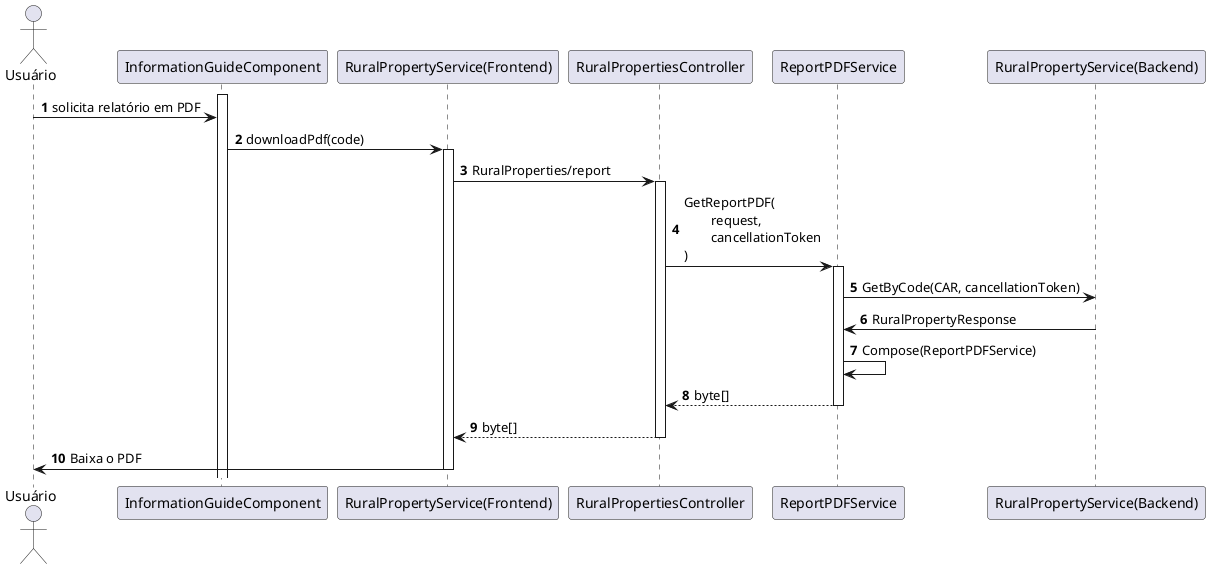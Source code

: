 @startuml
autonumber
actor Usuário as Actor

Activate "InformationGuideComponent"

Actor -> "InformationGuideComponent": solicita relatório em PDF
participant "RuralPropertyService(Frontend)" as r1
"InformationGuideComponent" -> r1 ++: downloadPdf(code)
r1 -> "RuralPropertiesController" ++: RuralProperties/report

"RuralPropertiesController" -> "ReportPDFService" ++: GetReportPDF(\n\trequest, \n\tcancellationToken\n)
participant "RuralPropertyService(Backend)" as r2
"ReportPDFService" -> r2: GetByCode(CAR, cancellationToken)

r2 -> "ReportPDFService" : RuralPropertyResponse
"ReportPDFService" -> "ReportPDFService" : Compose(ReportPDFService)

"ReportPDFService" --> "RuralPropertiesController" --: byte[]
"RuralPropertiesController" --> r1 --: byte[]
r1 -> Actor --: Baixa o PDF

@enduml
